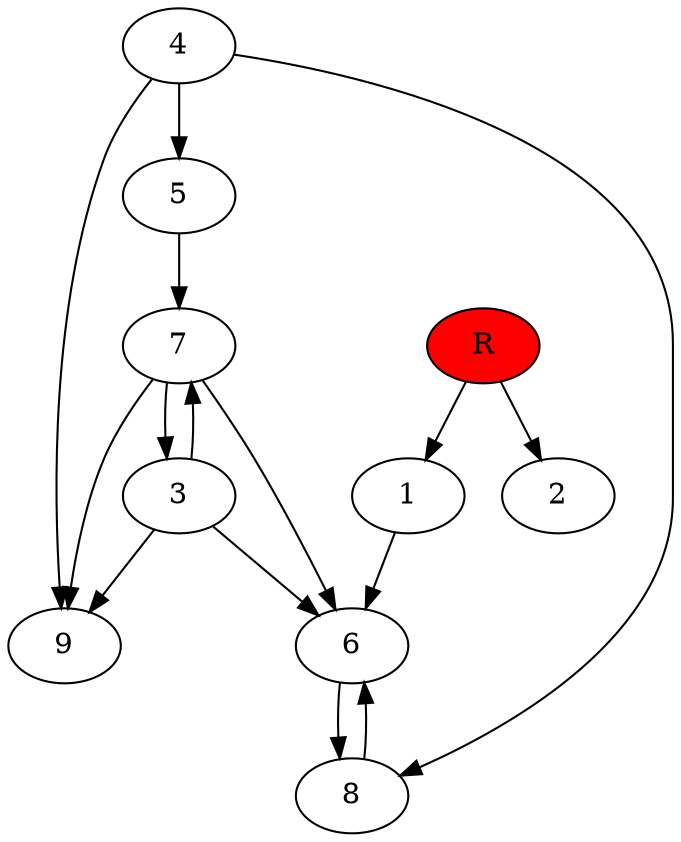 digraph prb2355 {
	1
	2
	3
	4
	5
	6
	7
	8
	R [fillcolor="#ff0000" style=filled]
	1 -> 6
	3 -> 6
	3 -> 7
	3 -> 9
	4 -> 5
	4 -> 8
	4 -> 9
	5 -> 7
	6 -> 8
	7 -> 3
	7 -> 6
	7 -> 9
	8 -> 6
	R -> 1
	R -> 2
}
